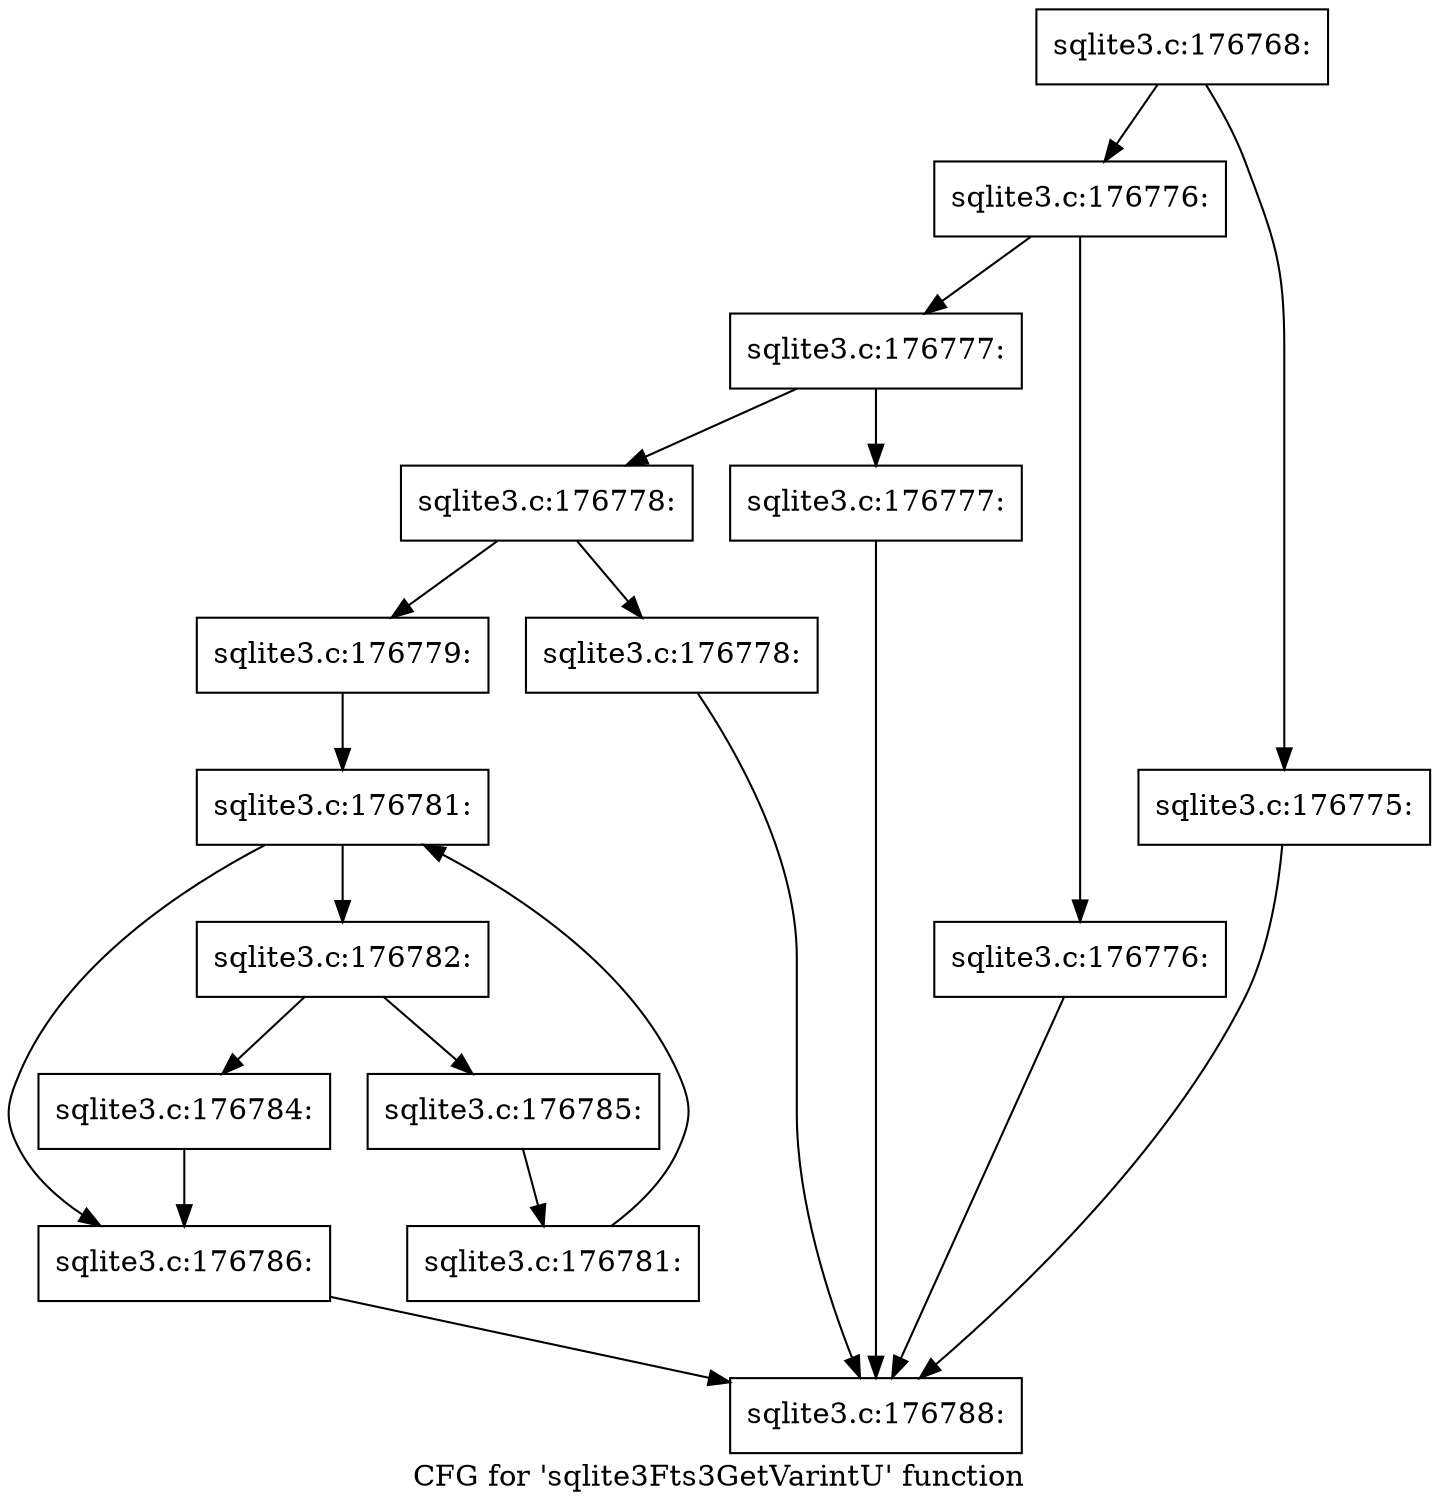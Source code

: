 digraph "CFG for 'sqlite3Fts3GetVarintU' function" {
	label="CFG for 'sqlite3Fts3GetVarintU' function";

	Node0x55c0fab642d0 [shape=record,label="{sqlite3.c:176768:}"];
	Node0x55c0fab642d0 -> Node0x55c0fab75040;
	Node0x55c0fab642d0 -> Node0x55c0fab75090;
	Node0x55c0fab75040 [shape=record,label="{sqlite3.c:176775:}"];
	Node0x55c0fab75040 -> Node0x55c0fab64450;
	Node0x55c0fab75090 [shape=record,label="{sqlite3.c:176776:}"];
	Node0x55c0fab75090 -> Node0x55c0fab75c40;
	Node0x55c0fab75090 -> Node0x55c0fab75c90;
	Node0x55c0fab75c40 [shape=record,label="{sqlite3.c:176776:}"];
	Node0x55c0fab75c40 -> Node0x55c0fab64450;
	Node0x55c0fab75c90 [shape=record,label="{sqlite3.c:176777:}"];
	Node0x55c0fab75c90 -> Node0x55c0fab76840;
	Node0x55c0fab75c90 -> Node0x55c0fab76890;
	Node0x55c0fab76840 [shape=record,label="{sqlite3.c:176777:}"];
	Node0x55c0fab76840 -> Node0x55c0fab64450;
	Node0x55c0fab76890 [shape=record,label="{sqlite3.c:176778:}"];
	Node0x55c0fab76890 -> Node0x55c0fab77440;
	Node0x55c0fab76890 -> Node0x55c0fab77490;
	Node0x55c0fab77440 [shape=record,label="{sqlite3.c:176778:}"];
	Node0x55c0fab77440 -> Node0x55c0fab64450;
	Node0x55c0fab77490 [shape=record,label="{sqlite3.c:176779:}"];
	Node0x55c0fab77490 -> Node0x55c0fab77fa0;
	Node0x55c0fab77fa0 [shape=record,label="{sqlite3.c:176781:}"];
	Node0x55c0fab77fa0 -> Node0x55c0fab781c0;
	Node0x55c0fab77fa0 -> Node0x55c0fab77df0;
	Node0x55c0fab781c0 [shape=record,label="{sqlite3.c:176782:}"];
	Node0x55c0fab781c0 -> Node0x55c0fab79170;
	Node0x55c0fab781c0 -> Node0x55c0fab791c0;
	Node0x55c0fab79170 [shape=record,label="{sqlite3.c:176784:}"];
	Node0x55c0fab79170 -> Node0x55c0fab77df0;
	Node0x55c0fab791c0 [shape=record,label="{sqlite3.c:176785:}"];
	Node0x55c0fab791c0 -> Node0x55c0fab78130;
	Node0x55c0fab78130 [shape=record,label="{sqlite3.c:176781:}"];
	Node0x55c0fab78130 -> Node0x55c0fab77fa0;
	Node0x55c0fab77df0 [shape=record,label="{sqlite3.c:176786:}"];
	Node0x55c0fab77df0 -> Node0x55c0fab64450;
	Node0x55c0fab64450 [shape=record,label="{sqlite3.c:176788:}"];
}
